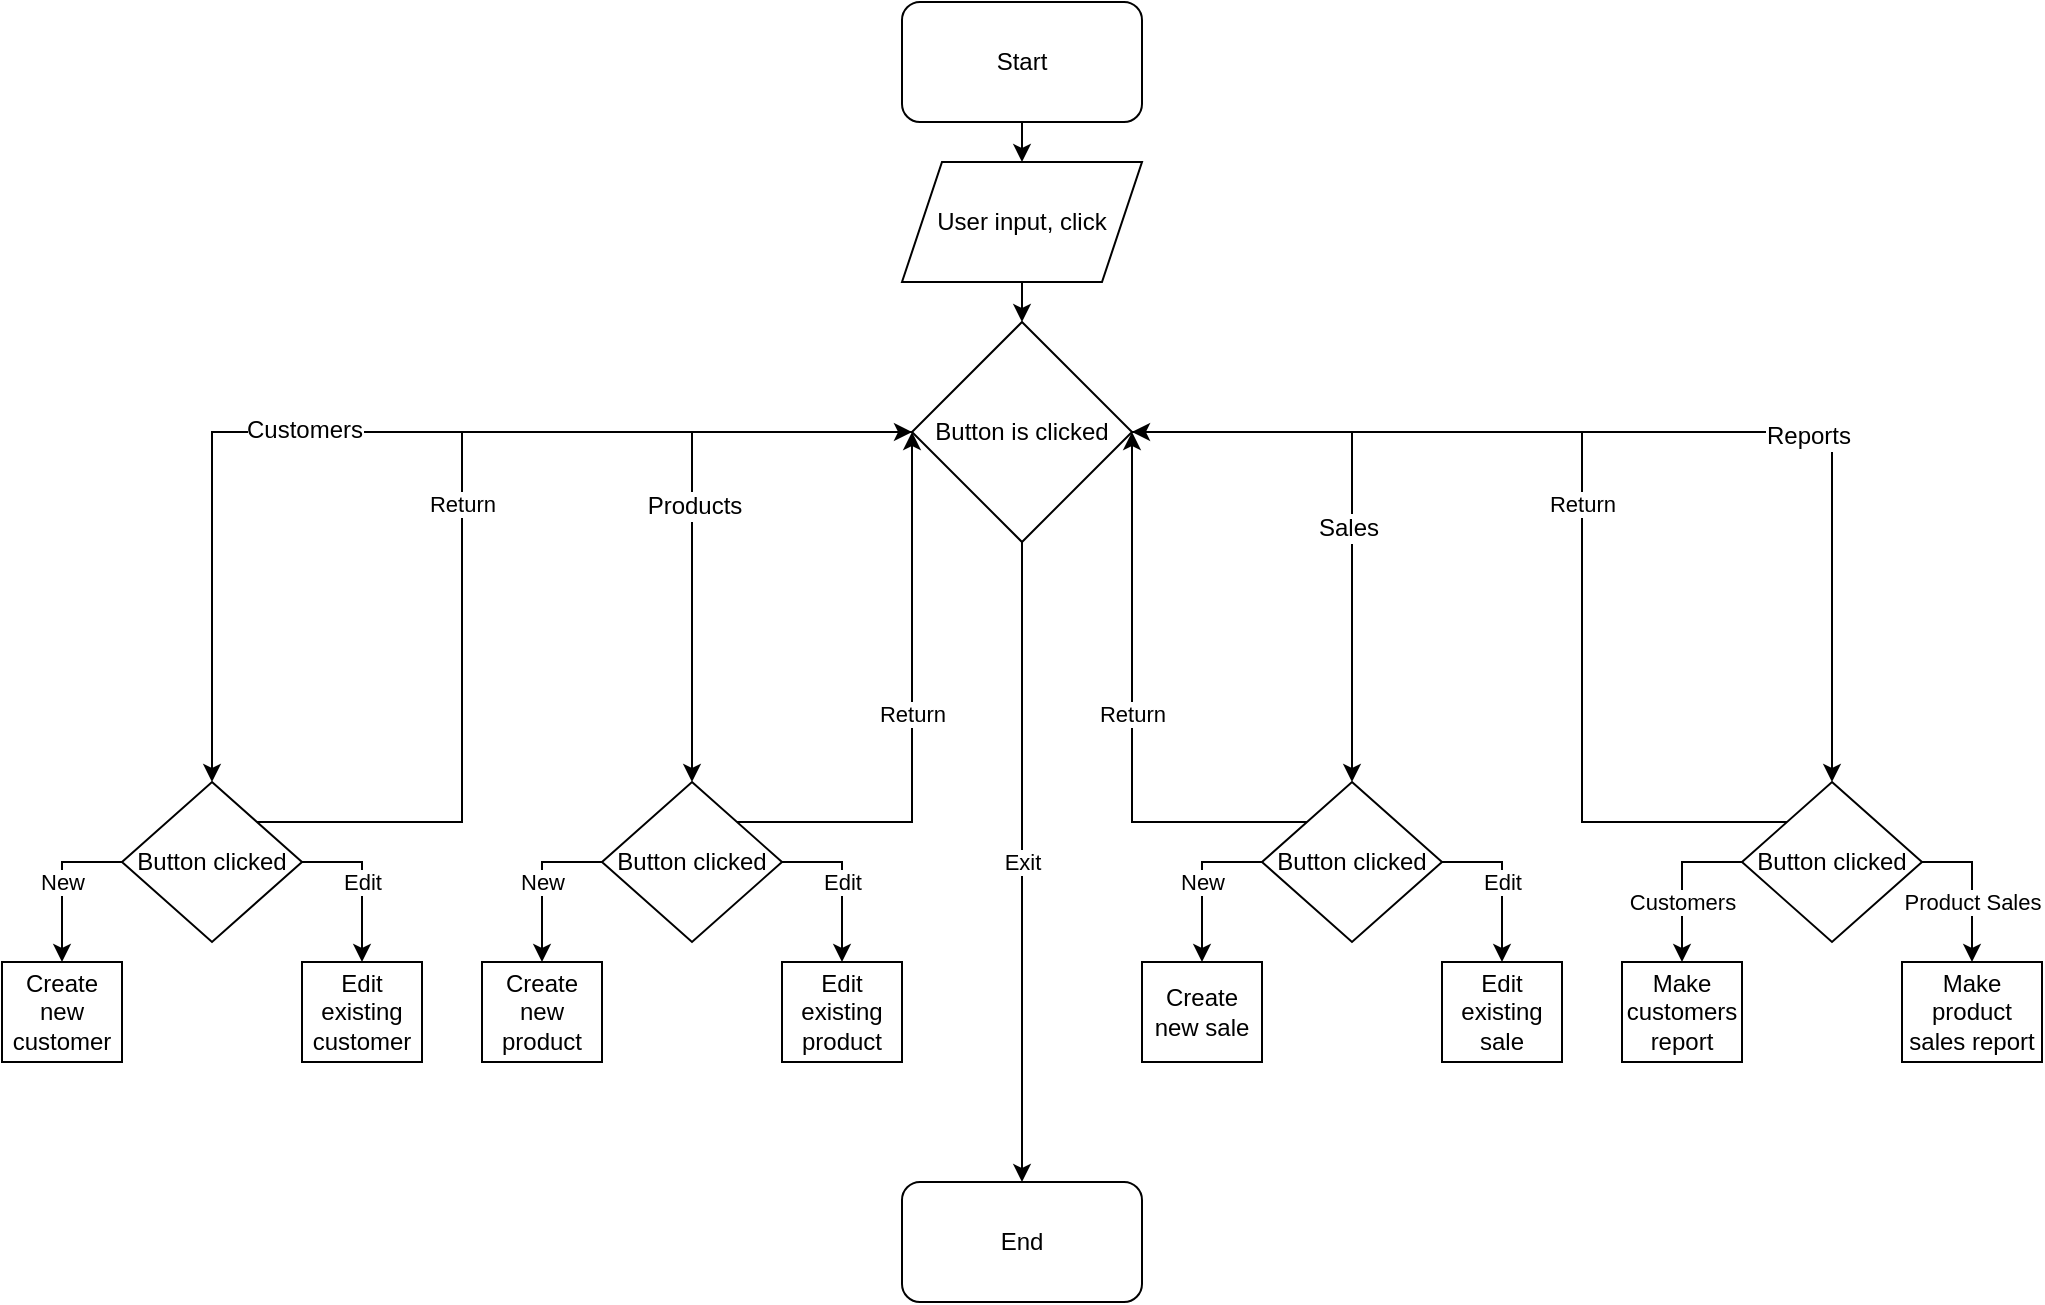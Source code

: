<mxfile version="14.9.6" type="device"><diagram id="42WuhentLnupzM-SawR9" name="Page-1"><mxGraphModel dx="1718" dy="510" grid="1" gridSize="10" guides="1" tooltips="1" connect="1" arrows="1" fold="1" page="1" pageScale="1" pageWidth="850" pageHeight="1100" math="0" shadow="0"><root><mxCell id="0"/><mxCell id="1" parent="0"/><mxCell id="MrWjwMhTVmrDGPULPz-T-8" style="edgeStyle=orthogonalEdgeStyle;rounded=0;orthogonalLoop=1;jettySize=auto;html=1;exitX=0.5;exitY=1;exitDx=0;exitDy=0;entryX=0.5;entryY=0;entryDx=0;entryDy=0;" parent="1" source="RvQOnYrcnjMjETQYZbk5-2" target="MrWjwMhTVmrDGPULPz-T-4" edge="1"><mxGeometry relative="1" as="geometry"/></mxCell><mxCell id="RvQOnYrcnjMjETQYZbk5-2" value="Start" style="rounded=1;whiteSpace=wrap;html=1;" parent="1" vertex="1"><mxGeometry x="360" width="120" height="60" as="geometry"/></mxCell><mxCell id="2q2EovBtgOth0rbDhV6w-12" value="Exit" style="edgeStyle=orthogonalEdgeStyle;rounded=0;orthogonalLoop=1;jettySize=auto;html=1;exitX=0.5;exitY=1;exitDx=0;exitDy=0;entryX=0.5;entryY=0;entryDx=0;entryDy=0;" parent="1" source="MrWjwMhTVmrDGPULPz-T-2" target="RvQOnYrcnjMjETQYZbk5-4" edge="1"><mxGeometry relative="1" as="geometry"><Array as="points"/><mxPoint x="420" y="300" as="sourcePoint"/></mxGeometry></mxCell><mxCell id="RvQOnYrcnjMjETQYZbk5-4" value="End" style="rounded=1;whiteSpace=wrap;html=1;" parent="1" vertex="1"><mxGeometry x="360" y="590" width="120" height="60" as="geometry"/></mxCell><mxCell id="t_U36BetvP_QV3xUqUTN-14" value="New" style="edgeStyle=orthogonalEdgeStyle;rounded=0;orthogonalLoop=1;jettySize=auto;html=1;exitX=0;exitY=0.5;exitDx=0;exitDy=0;entryX=0.5;entryY=0;entryDx=0;entryDy=0;" parent="1" source="RvQOnYrcnjMjETQYZbk5-13" target="t_U36BetvP_QV3xUqUTN-4" edge="1"><mxGeometry relative="1" as="geometry"/></mxCell><mxCell id="t_U36BetvP_QV3xUqUTN-15" value="Edit" style="edgeStyle=orthogonalEdgeStyle;rounded=0;orthogonalLoop=1;jettySize=auto;html=1;exitX=1;exitY=0.5;exitDx=0;exitDy=0;entryX=0.5;entryY=0;entryDx=0;entryDy=0;" parent="1" source="RvQOnYrcnjMjETQYZbk5-13" target="t_U36BetvP_QV3xUqUTN-5" edge="1"><mxGeometry relative="1" as="geometry"/></mxCell><mxCell id="MrWjwMhTVmrDGPULPz-T-28" value="Return" style="edgeStyle=orthogonalEdgeStyle;rounded=0;orthogonalLoop=1;jettySize=auto;html=1;exitX=1;exitY=0;exitDx=0;exitDy=0;entryX=0;entryY=0.5;entryDx=0;entryDy=0;" parent="1" source="RvQOnYrcnjMjETQYZbk5-13" target="MrWjwMhTVmrDGPULPz-T-2" edge="1"><mxGeometry relative="1" as="geometry"><Array as="points"><mxPoint x="140" y="410"/><mxPoint x="140" y="215"/></Array></mxGeometry></mxCell><mxCell id="RvQOnYrcnjMjETQYZbk5-13" value="Button clicked" style="rhombus;whiteSpace=wrap;html=1;" parent="1" vertex="1"><mxGeometry x="-30" y="390" width="90" height="80" as="geometry"/></mxCell><mxCell id="t_U36BetvP_QV3xUqUTN-16" value="New" style="edgeStyle=orthogonalEdgeStyle;rounded=0;orthogonalLoop=1;jettySize=auto;html=1;exitX=0;exitY=0.5;exitDx=0;exitDy=0;entryX=0.5;entryY=0;entryDx=0;entryDy=0;" parent="1" source="RvQOnYrcnjMjETQYZbk5-14" target="t_U36BetvP_QV3xUqUTN-12" edge="1"><mxGeometry relative="1" as="geometry"/></mxCell><mxCell id="t_U36BetvP_QV3xUqUTN-17" value="Edit" style="edgeStyle=orthogonalEdgeStyle;rounded=0;orthogonalLoop=1;jettySize=auto;html=1;exitX=1;exitY=0.5;exitDx=0;exitDy=0;entryX=0.5;entryY=0;entryDx=0;entryDy=0;" parent="1" source="RvQOnYrcnjMjETQYZbk5-14" target="t_U36BetvP_QV3xUqUTN-13" edge="1"><mxGeometry relative="1" as="geometry"/></mxCell><mxCell id="MrWjwMhTVmrDGPULPz-T-29" value="Return" style="edgeStyle=orthogonalEdgeStyle;rounded=0;orthogonalLoop=1;jettySize=auto;html=1;exitX=1;exitY=0;exitDx=0;exitDy=0;entryX=0;entryY=0.5;entryDx=0;entryDy=0;" parent="1" source="RvQOnYrcnjMjETQYZbk5-14" target="MrWjwMhTVmrDGPULPz-T-2" edge="1"><mxGeometry relative="1" as="geometry"><Array as="points"><mxPoint x="365" y="410"/></Array></mxGeometry></mxCell><mxCell id="RvQOnYrcnjMjETQYZbk5-14" value="Button clicked" style="rhombus;whiteSpace=wrap;html=1;" parent="1" vertex="1"><mxGeometry x="210" y="390" width="90" height="80" as="geometry"/></mxCell><mxCell id="t_U36BetvP_QV3xUqUTN-18" value="New" style="edgeStyle=orthogonalEdgeStyle;rounded=0;orthogonalLoop=1;jettySize=auto;html=1;exitX=0;exitY=0.5;exitDx=0;exitDy=0;entryX=0.5;entryY=0;entryDx=0;entryDy=0;" parent="1" source="RvQOnYrcnjMjETQYZbk5-15" target="t_U36BetvP_QV3xUqUTN-8" edge="1"><mxGeometry relative="1" as="geometry"/></mxCell><mxCell id="t_U36BetvP_QV3xUqUTN-19" value="Edit" style="edgeStyle=orthogonalEdgeStyle;rounded=0;orthogonalLoop=1;jettySize=auto;html=1;exitX=1;exitY=0.5;exitDx=0;exitDy=0;entryX=0.5;entryY=0;entryDx=0;entryDy=0;" parent="1" source="RvQOnYrcnjMjETQYZbk5-15" target="t_U36BetvP_QV3xUqUTN-9" edge="1"><mxGeometry relative="1" as="geometry"/></mxCell><mxCell id="MrWjwMhTVmrDGPULPz-T-30" value="Return" style="edgeStyle=orthogonalEdgeStyle;rounded=0;orthogonalLoop=1;jettySize=auto;html=1;exitX=0;exitY=0;exitDx=0;exitDy=0;entryX=1;entryY=0.5;entryDx=0;entryDy=0;" parent="1" source="RvQOnYrcnjMjETQYZbk5-15" target="MrWjwMhTVmrDGPULPz-T-2" edge="1"><mxGeometry relative="1" as="geometry"><Array as="points"><mxPoint x="475" y="410"/></Array></mxGeometry></mxCell><mxCell id="RvQOnYrcnjMjETQYZbk5-15" value="Button clicked" style="rhombus;whiteSpace=wrap;html=1;" parent="1" vertex="1"><mxGeometry x="540" y="390" width="90" height="80" as="geometry"/></mxCell><mxCell id="t_U36BetvP_QV3xUqUTN-20" style="edgeStyle=orthogonalEdgeStyle;rounded=0;orthogonalLoop=1;jettySize=auto;html=1;exitX=0;exitY=0.5;exitDx=0;exitDy=0;entryX=0.5;entryY=0;entryDx=0;entryDy=0;" parent="1" source="RvQOnYrcnjMjETQYZbk5-16" target="t_U36BetvP_QV3xUqUTN-10" edge="1"><mxGeometry relative="1" as="geometry"/></mxCell><mxCell id="MrWjwMhTVmrDGPULPz-T-32" value="Customers" style="edgeLabel;html=1;align=center;verticalAlign=middle;resizable=0;points=[];" parent="t_U36BetvP_QV3xUqUTN-20" vertex="1" connectable="0"><mxGeometry x="0.1" y="3" relative="1" as="geometry"><mxPoint x="-3" y="6" as="offset"/></mxGeometry></mxCell><mxCell id="t_U36BetvP_QV3xUqUTN-21" value="Product Sales" style="edgeStyle=orthogonalEdgeStyle;rounded=0;orthogonalLoop=1;jettySize=auto;html=1;exitX=1;exitY=0.5;exitDx=0;exitDy=0;entryX=0.5;entryY=0;entryDx=0;entryDy=0;" parent="1" source="RvQOnYrcnjMjETQYZbk5-16" target="t_U36BetvP_QV3xUqUTN-11" edge="1"><mxGeometry x="0.2" relative="1" as="geometry"><Array as="points"><mxPoint x="895" y="430"/></Array><mxPoint as="offset"/></mxGeometry></mxCell><mxCell id="MrWjwMhTVmrDGPULPz-T-31" value="Return" style="edgeStyle=orthogonalEdgeStyle;rounded=0;orthogonalLoop=1;jettySize=auto;html=1;exitX=0;exitY=0;exitDx=0;exitDy=0;entryX=1;entryY=0.5;entryDx=0;entryDy=0;" parent="1" source="RvQOnYrcnjMjETQYZbk5-16" target="MrWjwMhTVmrDGPULPz-T-2" edge="1"><mxGeometry relative="1" as="geometry"><Array as="points"><mxPoint x="700" y="410"/><mxPoint x="700" y="215"/></Array></mxGeometry></mxCell><mxCell id="RvQOnYrcnjMjETQYZbk5-16" value="&lt;span&gt;Button clicked&lt;/span&gt;" style="rhombus;whiteSpace=wrap;html=1;" parent="1" vertex="1"><mxGeometry x="780" y="390" width="90" height="80" as="geometry"/></mxCell><mxCell id="t_U36BetvP_QV3xUqUTN-4" value="Create new customer" style="rounded=0;whiteSpace=wrap;html=1;" parent="1" vertex="1"><mxGeometry x="-90" y="480" width="60" height="50" as="geometry"/></mxCell><mxCell id="t_U36BetvP_QV3xUqUTN-5" value="Edit existing customer" style="rounded=0;whiteSpace=wrap;html=1;" parent="1" vertex="1"><mxGeometry x="60" y="480" width="60" height="50" as="geometry"/></mxCell><mxCell id="t_U36BetvP_QV3xUqUTN-8" value="&lt;span&gt;Create new sale&lt;/span&gt;" style="rounded=0;whiteSpace=wrap;html=1;" parent="1" vertex="1"><mxGeometry x="480" y="480" width="60" height="50" as="geometry"/></mxCell><mxCell id="t_U36BetvP_QV3xUqUTN-9" value="&lt;span&gt;Edit existing sale&lt;/span&gt;" style="rounded=0;whiteSpace=wrap;html=1;" parent="1" vertex="1"><mxGeometry x="630" y="480" width="60" height="50" as="geometry"/></mxCell><mxCell id="t_U36BetvP_QV3xUqUTN-10" value="Make customers report" style="rounded=0;whiteSpace=wrap;html=1;" parent="1" vertex="1"><mxGeometry x="720" y="480" width="60" height="50" as="geometry"/></mxCell><mxCell id="t_U36BetvP_QV3xUqUTN-11" value="Make product sales report" style="rounded=0;whiteSpace=wrap;html=1;" parent="1" vertex="1"><mxGeometry x="860" y="480" width="70" height="50" as="geometry"/></mxCell><mxCell id="t_U36BetvP_QV3xUqUTN-12" value="Create new product" style="rounded=0;whiteSpace=wrap;html=1;" parent="1" vertex="1"><mxGeometry x="150" y="480" width="60" height="50" as="geometry"/></mxCell><mxCell id="t_U36BetvP_QV3xUqUTN-13" value="Edit existing product" style="rounded=0;whiteSpace=wrap;html=1;" parent="1" vertex="1"><mxGeometry x="300" y="480" width="60" height="50" as="geometry"/></mxCell><mxCell id="MrWjwMhTVmrDGPULPz-T-13" style="edgeStyle=orthogonalEdgeStyle;rounded=0;orthogonalLoop=1;jettySize=auto;html=1;exitX=0;exitY=0.5;exitDx=0;exitDy=0;entryX=0.5;entryY=0;entryDx=0;entryDy=0;" parent="1" source="MrWjwMhTVmrDGPULPz-T-2" target="RvQOnYrcnjMjETQYZbk5-13" edge="1"><mxGeometry relative="1" as="geometry"/></mxCell><mxCell id="MrWjwMhTVmrDGPULPz-T-14" value="&lt;span style=&quot;font-size: 12px&quot;&gt;Customers&lt;/span&gt;" style="edgeLabel;html=1;align=center;verticalAlign=middle;resizable=0;points=[];" parent="MrWjwMhTVmrDGPULPz-T-13" vertex="1" connectable="0"><mxGeometry x="0.158" y="-1" relative="1" as="geometry"><mxPoint as="offset"/></mxGeometry></mxCell><mxCell id="MrWjwMhTVmrDGPULPz-T-16" style="edgeStyle=orthogonalEdgeStyle;rounded=0;orthogonalLoop=1;jettySize=auto;html=1;exitX=0;exitY=0.5;exitDx=0;exitDy=0;" parent="1" source="MrWjwMhTVmrDGPULPz-T-2" target="RvQOnYrcnjMjETQYZbk5-14" edge="1"><mxGeometry relative="1" as="geometry"/></mxCell><mxCell id="MrWjwMhTVmrDGPULPz-T-17" value="&lt;span style=&quot;font-size: 12px&quot;&gt;Products&lt;/span&gt;" style="edgeLabel;html=1;align=center;verticalAlign=middle;resizable=0;points=[];" parent="MrWjwMhTVmrDGPULPz-T-16" vertex="1" connectable="0"><mxGeometry x="0.033" y="1" relative="1" as="geometry"><mxPoint as="offset"/></mxGeometry></mxCell><mxCell id="MrWjwMhTVmrDGPULPz-T-18" style="edgeStyle=orthogonalEdgeStyle;rounded=0;orthogonalLoop=1;jettySize=auto;html=1;exitX=1;exitY=0.5;exitDx=0;exitDy=0;entryX=0.5;entryY=0;entryDx=0;entryDy=0;" parent="1" source="MrWjwMhTVmrDGPULPz-T-2" target="RvQOnYrcnjMjETQYZbk5-15" edge="1"><mxGeometry relative="1" as="geometry"/></mxCell><mxCell id="MrWjwMhTVmrDGPULPz-T-19" value="&lt;span style=&quot;font-size: 12px&quot;&gt;Sales&lt;/span&gt;" style="edgeLabel;html=1;align=center;verticalAlign=middle;resizable=0;points=[];" parent="MrWjwMhTVmrDGPULPz-T-18" vertex="1" connectable="0"><mxGeometry x="0.108" y="-2" relative="1" as="geometry"><mxPoint as="offset"/></mxGeometry></mxCell><mxCell id="MrWjwMhTVmrDGPULPz-T-21" style="edgeStyle=orthogonalEdgeStyle;rounded=0;orthogonalLoop=1;jettySize=auto;html=1;exitX=1;exitY=0.5;exitDx=0;exitDy=0;entryX=0.5;entryY=0;entryDx=0;entryDy=0;" parent="1" source="MrWjwMhTVmrDGPULPz-T-2" target="RvQOnYrcnjMjETQYZbk5-16" edge="1"><mxGeometry relative="1" as="geometry"/></mxCell><mxCell id="MrWjwMhTVmrDGPULPz-T-22" value="&lt;span style=&quot;font-size: 12px&quot;&gt;Reports&lt;/span&gt;" style="edgeLabel;html=1;align=center;verticalAlign=middle;resizable=0;points=[];" parent="MrWjwMhTVmrDGPULPz-T-21" vertex="1" connectable="0"><mxGeometry x="0.287" y="-2" relative="1" as="geometry"><mxPoint as="offset"/></mxGeometry></mxCell><mxCell id="MrWjwMhTVmrDGPULPz-T-2" value="&lt;span&gt;Button is clicked&lt;/span&gt;" style="rhombus;whiteSpace=wrap;html=1;" parent="1" vertex="1"><mxGeometry x="365" y="160" width="110" height="110" as="geometry"/></mxCell><mxCell id="MrWjwMhTVmrDGPULPz-T-10" style="edgeStyle=orthogonalEdgeStyle;rounded=0;orthogonalLoop=1;jettySize=auto;html=1;exitX=0.5;exitY=1;exitDx=0;exitDy=0;entryX=0.5;entryY=0;entryDx=0;entryDy=0;" parent="1" source="MrWjwMhTVmrDGPULPz-T-4" target="MrWjwMhTVmrDGPULPz-T-2" edge="1"><mxGeometry relative="1" as="geometry"/></mxCell><mxCell id="MrWjwMhTVmrDGPULPz-T-4" value="User input, click" style="shape=parallelogram;perimeter=parallelogramPerimeter;whiteSpace=wrap;html=1;fixedSize=1;" parent="1" vertex="1"><mxGeometry x="360" y="80" width="120" height="60" as="geometry"/></mxCell></root></mxGraphModel></diagram></mxfile>